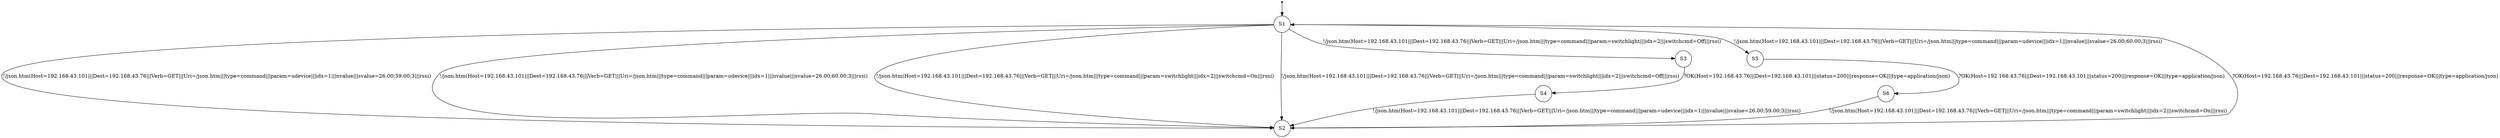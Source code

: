 digraph LTS {
S00[shape=point]
S1[label=S1,shape=circle];
S2[label=S2,shape=circle];
S3[label=S3,shape=circle];
S4[label=S4,shape=circle];
S5[label=S5,shape=circle];
S6[label=S6,shape=circle];
S00 -> S1
S1 -> S2[label ="!/json.htm(Host=192.168.43.101|||Dest=192.168.43.76|||Verb=GET|||Uri=/json.htm|||type=command|||param=udevice|||idx=1|||nvalue|||svalue=26.00;59.00;3|||rssi)"];
S1 -> S2[label ="!/json.htm(Host=192.168.43.101|||Dest=192.168.43.76|||Verb=GET|||Uri=/json.htm|||type=command|||param=udevice|||idx=1|||nvalue|||svalue=26.00;60.00;3|||rssi)"];
S1 -> S2[label ="!/json.htm(Host=192.168.43.101|||Dest=192.168.43.76|||Verb=GET|||Uri=/json.htm|||type=command|||param=switchlight|||idx=2|||switchcmd=On|||rssi)"];
S1 -> S2[label ="!/json.htm(Host=192.168.43.101|||Dest=192.168.43.76|||Verb=GET|||Uri=/json.htm|||type=command|||param=switchlight|||idx=2|||switchcmd=Off|||rssi)"];
S1 -> S3[label ="!/json.htm(Host=192.168.43.101|||Dest=192.168.43.76|||Verb=GET|||Uri=/json.htm|||type=command|||param=switchlight|||idx=2|||switchcmd=Off|||rssi)"];
S1 -> S5[label ="!/json.htm(Host=192.168.43.101|||Dest=192.168.43.76|||Verb=GET|||Uri=/json.htm|||type=command|||param=udevice|||idx=1|||nvalue|||svalue=26.00;60.00;3|||rssi)"];
S2 -> S1[label ="?OK(Host=192.168.43.76|||Dest=192.168.43.101|||status=200|||response=OK|||type=application/json)"];
S3 -> S4[label ="?OK(Host=192.168.43.76|||Dest=192.168.43.101|||status=200|||response=OK|||type=application/json)"];
S4 -> S2[label ="!/json.htm(Host=192.168.43.101|||Dest=192.168.43.76|||Verb=GET|||Uri=/json.htm|||type=command|||param=udevice|||idx=1|||nvalue|||svalue=26.00;59.00;3|||rssi)"];
S5 -> S6[label ="?OK(Host=192.168.43.76|||Dest=192.168.43.101|||status=200|||response=OK|||type=application/json)"];
S6 -> S2[label ="!/json.htm(Host=192.168.43.101|||Dest=192.168.43.76|||Verb=GET|||Uri=/json.htm|||type=command|||param=switchlight|||idx=2|||switchcmd=On|||rssi)"];
}
